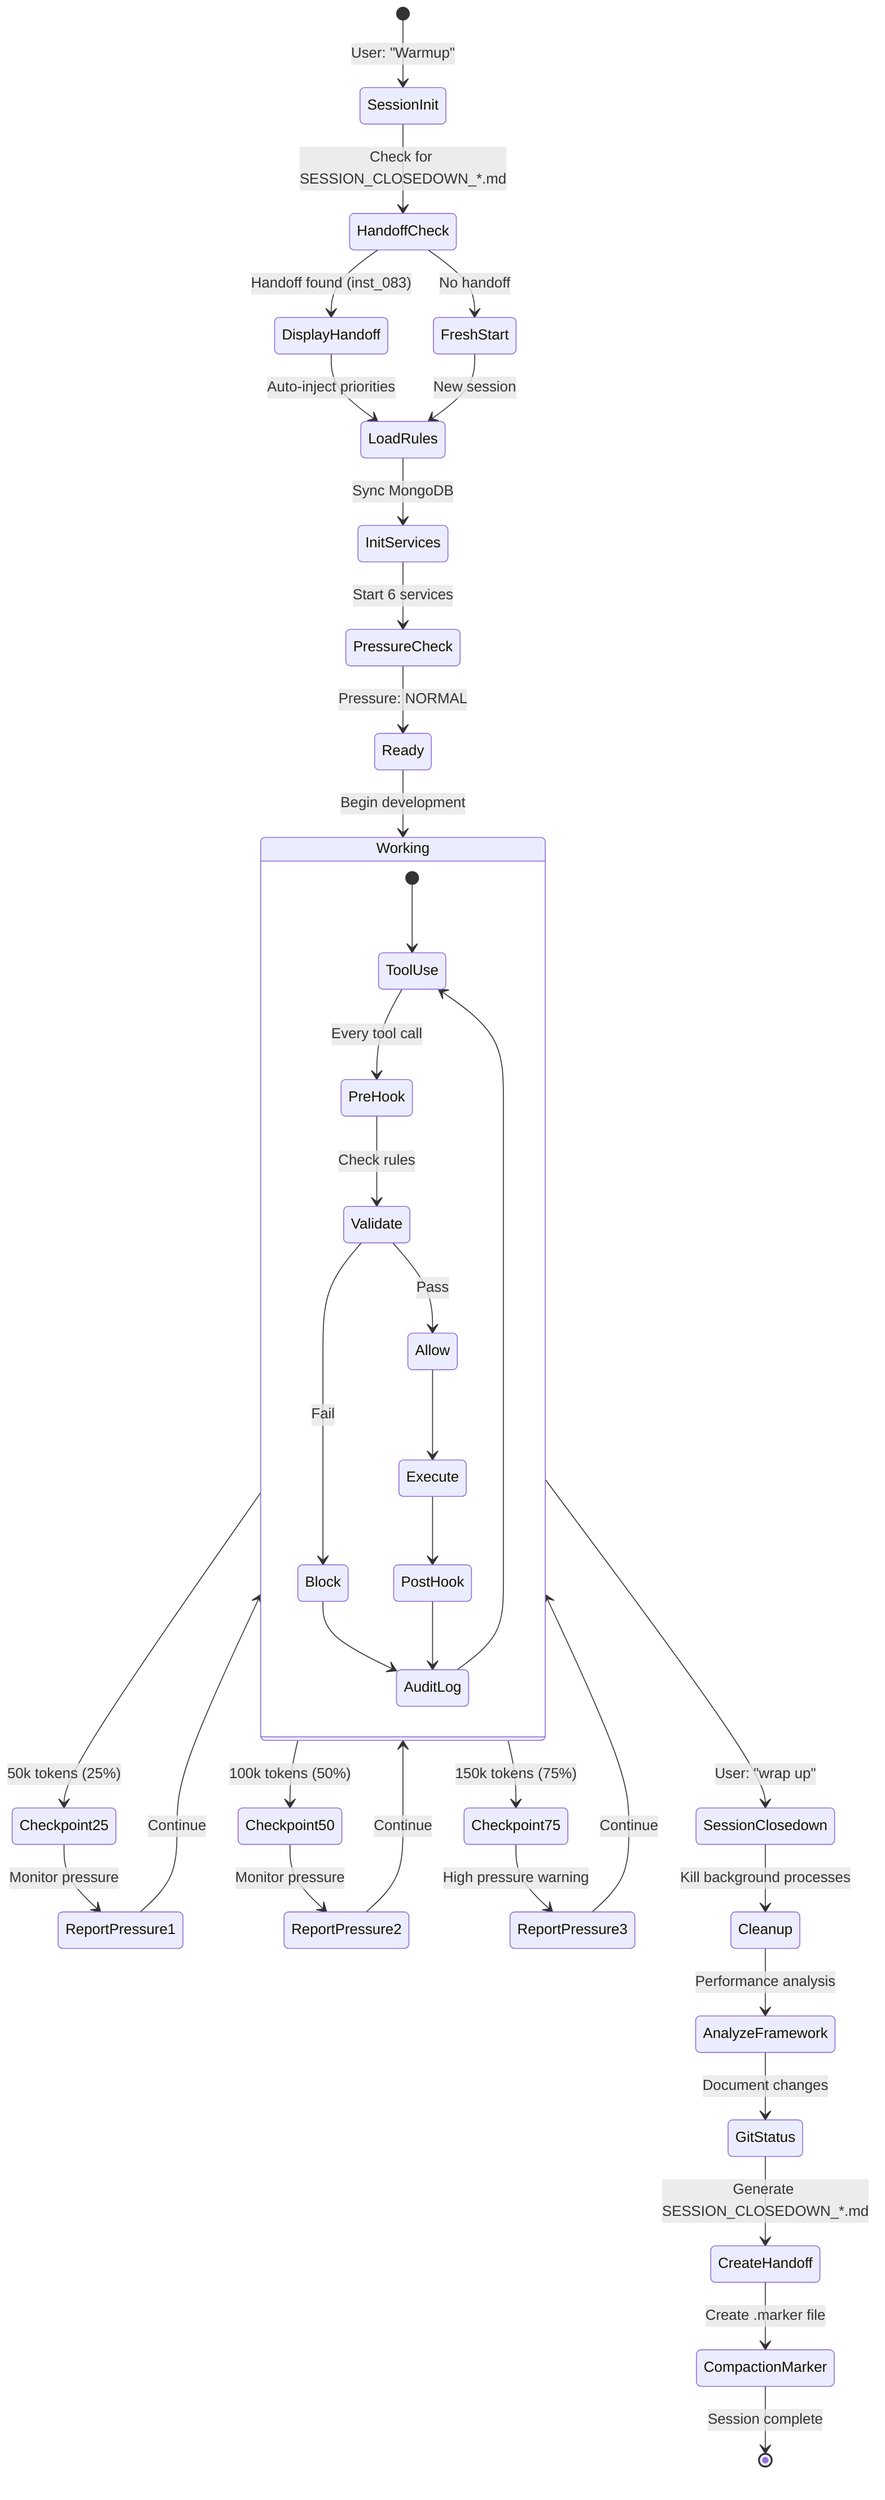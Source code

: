 stateDiagram-v2
    [*] --> SessionInit: User: "Warmup"
    
    SessionInit --> HandoffCheck: Check for SESSION_CLOSEDOWN_*.md
    HandoffCheck --> DisplayHandoff: Handoff found (inst_083)
    HandoffCheck --> FreshStart: No handoff
    DisplayHandoff --> LoadRules: Auto-inject priorities
    FreshStart --> LoadRules: New session
    
    LoadRules --> InitServices: Sync MongoDB
    InitServices --> PressureCheck: Start 6 services
    PressureCheck --> Ready: Pressure: NORMAL
    
    Ready --> Working: Begin development
    
    state Working {
        [*] --> ToolUse
        ToolUse --> PreHook: Every tool call
        PreHook --> Validate: Check rules
        Validate --> Allow: Pass
        Validate --> Block: Fail
        Allow --> Execute
        Block --> AuditLog
        Execute --> PostHook
        PostHook --> AuditLog
        AuditLog --> ToolUse
    }
    
    Working --> Checkpoint25: 50k tokens (25%)
    Checkpoint25 --> ReportPressure1: Monitor pressure
    ReportPressure1 --> Working: Continue
    
    Working --> Checkpoint50: 100k tokens (50%)
    Checkpoint50 --> ReportPressure2: Monitor pressure
    ReportPressure2 --> Working: Continue
    
    Working --> Checkpoint75: 150k tokens (75%)
    Checkpoint75 --> ReportPressure3: High pressure warning
    ReportPressure3 --> Working: Continue
    
    Working --> SessionClosedown: User: "wrap up"
    
    SessionClosedown --> Cleanup: Kill background processes
    Cleanup --> AnalyzeFramework: Performance analysis
    AnalyzeFramework --> GitStatus: Document changes
    GitStatus --> CreateHandoff: Generate SESSION_CLOSEDOWN_*.md
    CreateHandoff --> CompactionMarker: Create .marker file
    CompactionMarker --> [*]: Session complete